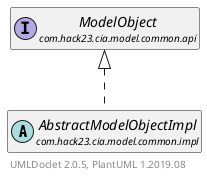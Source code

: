 @startuml
    set namespaceSeparator none
    hide empty fields
    hide empty methods

    abstract class "<size:14>AbstractModelObjectImpl\n<size:10>com.hack23.cia.model.common.impl" as com.hack23.cia.model.common.impl.AbstractModelObjectImpl [[AbstractModelObjectImpl.html]] {
    }

    interface "<size:14>ModelObject\n<size:10>com.hack23.cia.model.common.api" as com.hack23.cia.model.common.api.ModelObject

    com.hack23.cia.model.common.api.ModelObject <|.. com.hack23.cia.model.common.impl.AbstractModelObjectImpl

    center footer UMLDoclet 2.0.5, PlantUML 1.2019.08
@enduml
